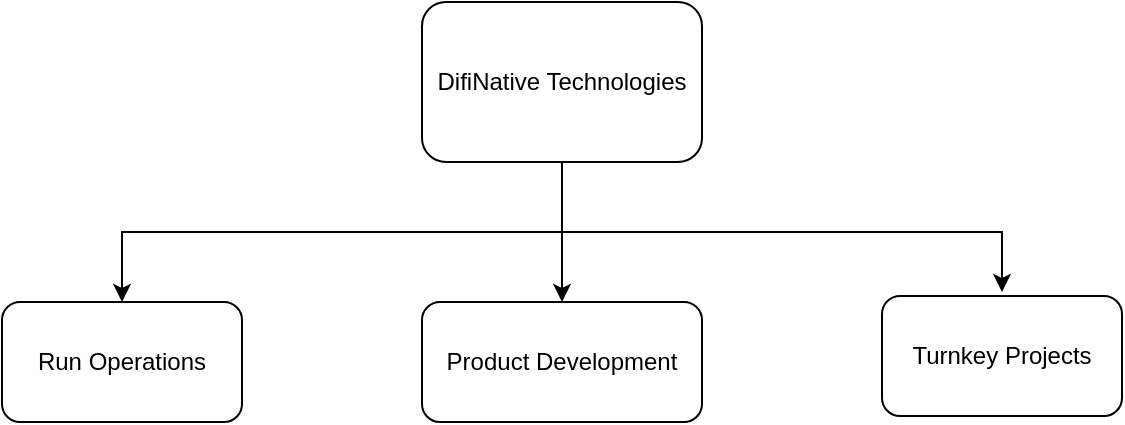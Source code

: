 <mxfile version="20.3.3" type="github">
  <diagram id="VfljyiqSHa8H4hP4PLGD" name="Page-1">
    <mxGraphModel dx="1043" dy="581" grid="1" gridSize="10" guides="1" tooltips="1" connect="1" arrows="1" fold="1" page="1" pageScale="1" pageWidth="850" pageHeight="1100" math="0" shadow="0">
      <root>
        <mxCell id="0" />
        <mxCell id="1" parent="0" />
        <mxCell id="V8Zo_L0LIopDycVrbm4u-4" style="edgeStyle=orthogonalEdgeStyle;rounded=0;orthogonalLoop=1;jettySize=auto;html=1;exitX=0.5;exitY=1;exitDx=0;exitDy=0;entryX=0.5;entryY=0;entryDx=0;entryDy=0;" edge="1" parent="1" source="V8Zo_L0LIopDycVrbm4u-1" target="V8Zo_L0LIopDycVrbm4u-2">
          <mxGeometry relative="1" as="geometry" />
        </mxCell>
        <mxCell id="V8Zo_L0LIopDycVrbm4u-5" style="edgeStyle=orthogonalEdgeStyle;rounded=0;orthogonalLoop=1;jettySize=auto;html=1;" edge="1" parent="1">
          <mxGeometry relative="1" as="geometry">
            <mxPoint x="440" y="185" as="sourcePoint" />
            <mxPoint x="660" y="255" as="targetPoint" />
            <Array as="points">
              <mxPoint x="440" y="225" />
              <mxPoint x="660" y="225" />
            </Array>
          </mxGeometry>
        </mxCell>
        <mxCell id="V8Zo_L0LIopDycVrbm4u-8" style="edgeStyle=none;rounded=0;orthogonalLoop=1;jettySize=auto;html=1;exitX=0.5;exitY=1;exitDx=0;exitDy=0;entryX=0.5;entryY=0;entryDx=0;entryDy=0;" edge="1" parent="1" source="V8Zo_L0LIopDycVrbm4u-1" target="V8Zo_L0LIopDycVrbm4u-6">
          <mxGeometry relative="1" as="geometry" />
        </mxCell>
        <mxCell id="V8Zo_L0LIopDycVrbm4u-1" value="DifiNative Technologies" style="rounded=1;whiteSpace=wrap;html=1;" vertex="1" parent="1">
          <mxGeometry x="370" y="110" width="140" height="80" as="geometry" />
        </mxCell>
        <mxCell id="V8Zo_L0LIopDycVrbm4u-2" value="Run Operations" style="rounded=1;whiteSpace=wrap;html=1;" vertex="1" parent="1">
          <mxGeometry x="160" y="260" width="120" height="60" as="geometry" />
        </mxCell>
        <mxCell id="V8Zo_L0LIopDycVrbm4u-3" value="Turnkey Projects" style="rounded=1;whiteSpace=wrap;html=1;" vertex="1" parent="1">
          <mxGeometry x="600" y="257" width="120" height="60" as="geometry" />
        </mxCell>
        <mxCell id="V8Zo_L0LIopDycVrbm4u-6" value="Product Development" style="rounded=1;whiteSpace=wrap;html=1;" vertex="1" parent="1">
          <mxGeometry x="370" y="260" width="140" height="60" as="geometry" />
        </mxCell>
      </root>
    </mxGraphModel>
  </diagram>
</mxfile>
